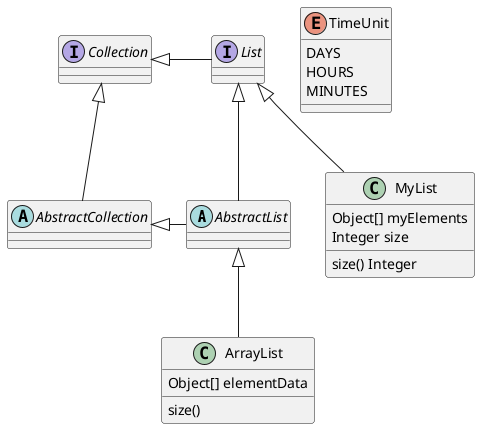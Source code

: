 @startuml
'https://plantuml.com/class-diagram

abstract class AbstractList
abstract AbstractCollection
interface List
interface Collection

List <|-- AbstractList
Collection <|-- AbstractCollection

Collection <|- List
AbstractCollection <|- AbstractList
AbstractList <|-- ArrayList

List <|-- MyList

class ArrayList {
    Object[] elementData
    size()
}

class MyList {
    Object[] myElements
    Integer size
    size() Integer
}


enum TimeUnit {
    DAYS
    HOURS
    MINUTES
}

@enduml